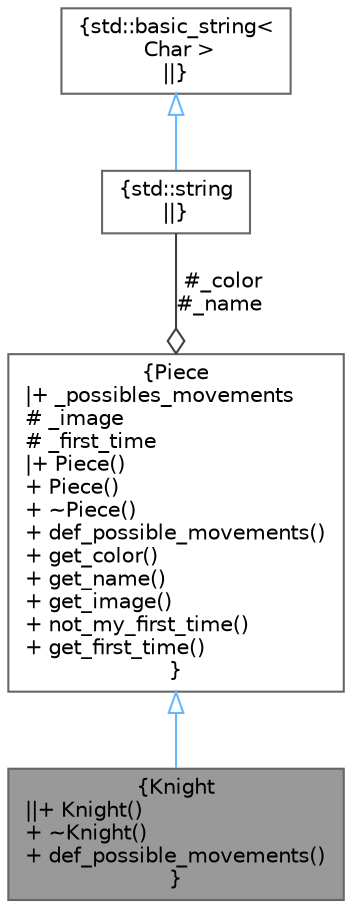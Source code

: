 digraph "Knight"
{
 // LATEX_PDF_SIZE
  bgcolor="transparent";
  edge [fontname=Helvetica,fontsize=10,labelfontname=Helvetica,labelfontsize=10];
  node [fontname=Helvetica,fontsize=10,shape=box,height=0.2,width=0.4];
  Node1 [label="{Knight\n||+ Knight()\l+ ~Knight()\l+ def_possible_movements()\l}",height=0.2,width=0.4,color="gray40", fillcolor="grey60", style="filled", fontcolor="black",tooltip="Define os possíveis movimentos."];
  Node2 -> Node1 [dir="back",color="steelblue1",style="solid",arrowtail="onormal"];
  Node2 [label="{Piece\n|+ _possibles_movements\l# _image\l# _first_time\l|+ Piece()\l+ Piece()\l+ ~Piece()\l+ def_possible_movements()\l+ get_color()\l+ get_name()\l+ get_image()\l+ not_my_first_time()\l+ get_first_time()\l}",height=0.2,width=0.4,color="gray40", fillcolor="white", style="filled",URL="$class_piece.html",tooltip="Cria as variáveis e funções a serem usadas em todas subclasses."];
  Node3 -> Node2 [color="grey25",style="solid",label=" #_color\n#_name" ,arrowhead="odiamond"];
  Node3 [label="{std::string\n||}",height=0.2,width=0.4,color="gray40", fillcolor="white", style="filled",tooltip=" "];
  Node4 -> Node3 [dir="back",color="steelblue1",style="solid",arrowtail="onormal"];
  Node4 [label="{std::basic_string\<\l Char \>\n||}",height=0.2,width=0.4,color="gray40", fillcolor="white", style="filled",tooltip=" "];
}
